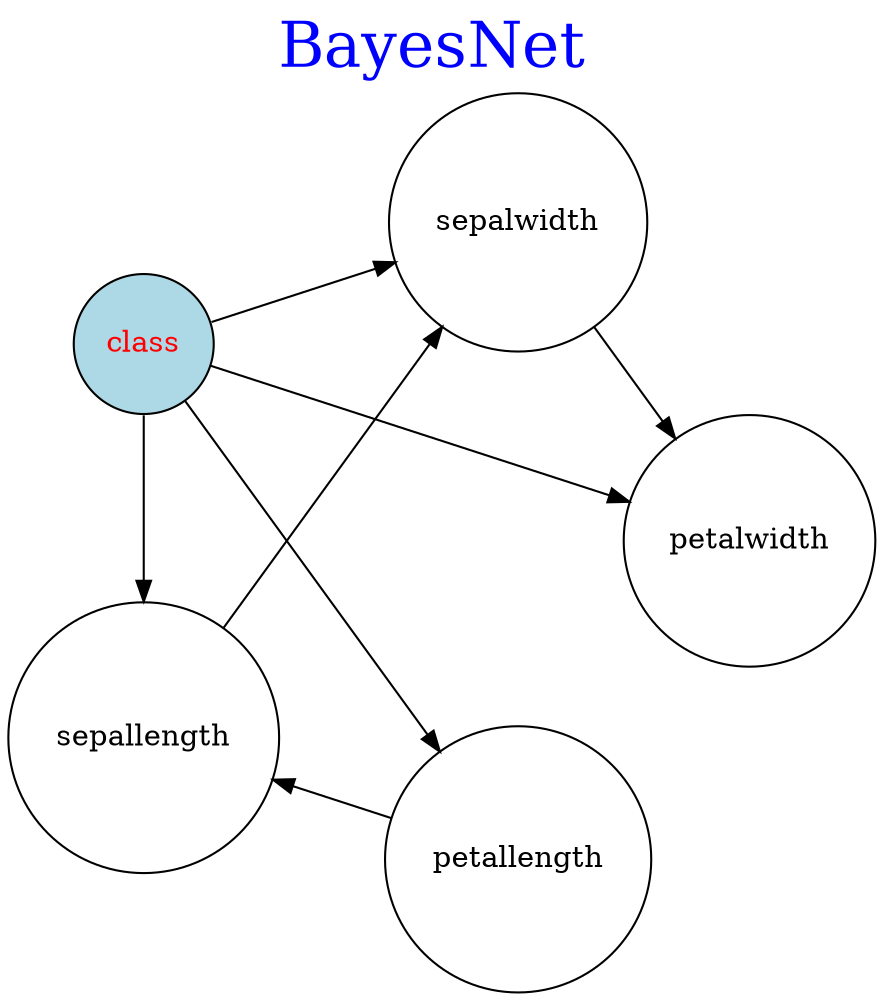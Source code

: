 digraph BayesNet {
label=<BayesNet >
fontsize=30
fontcolor=blue
labelloc=t
layout=circo
 class [shape=circle, fontcolor=red, fillcolor=lightblue, style=filled ] 
 class -> sepallength class -> sepalwidth class -> petallength class -> petalwidth petallength [shape=circle] 
 petallength -> sepallength petalwidth [shape=circle] 
 sepallength [shape=circle] 
 sepallength -> sepalwidth sepalwidth [shape=circle] 
 sepalwidth -> petalwidth }
